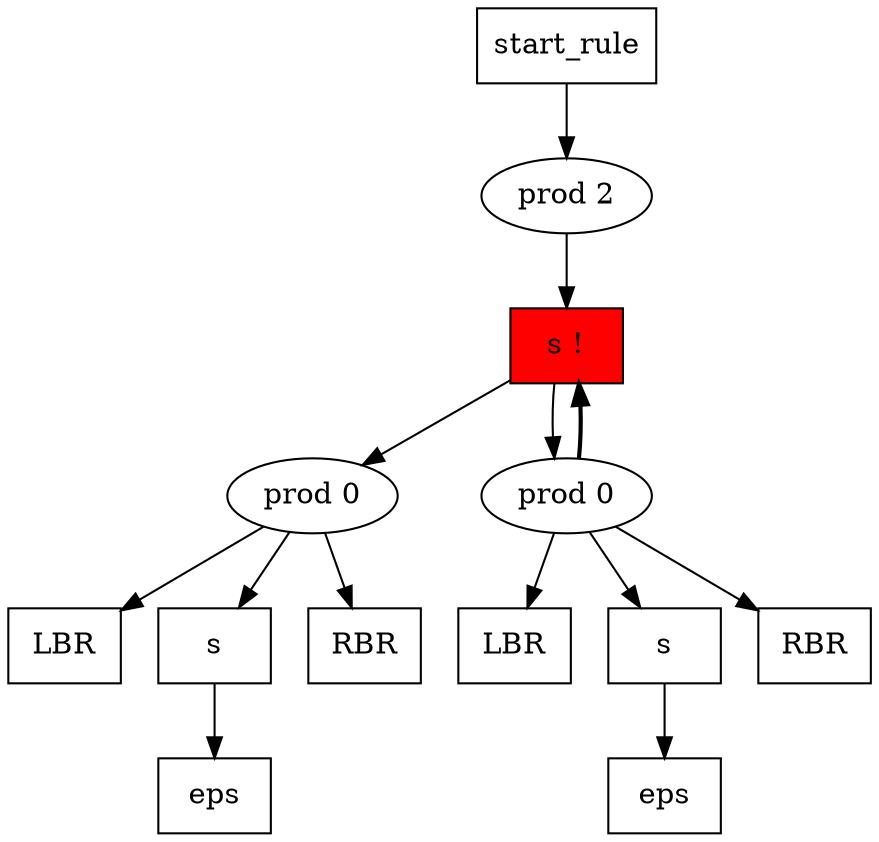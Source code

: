 digraph AST {
    2 [label="start_rule",shape=box]
    4 [label="prod 2"]
    2 -> 4 []
    4 -> 1 []
    1 [label="s !",style="filled",fillcolor=red,shape=box]
    5 [label="prod 0"]
    1 -> 5 []
    6 [label="LBR",shape=box]
    5 -> 6 []
    7 [label="s",shape=box]
    8 [label="eps",shape=box]
    7 -> 8 []
    5 -> 7 []
    9 [label="RBR",shape=box]
    5 -> 9 []
    10 [label="prod 0"]
    1 -> 10 []
    11 [label="LBR",shape=box]
    10 -> 11 []
    12 [label="s",shape=box]
    13 [label="eps",shape=box]
    12 -> 13 []
    10 -> 12 []
    14 [label="RBR",shape=box]
    10 -> 14 []
    10 -> 1 [style=bold,width=10]
}
